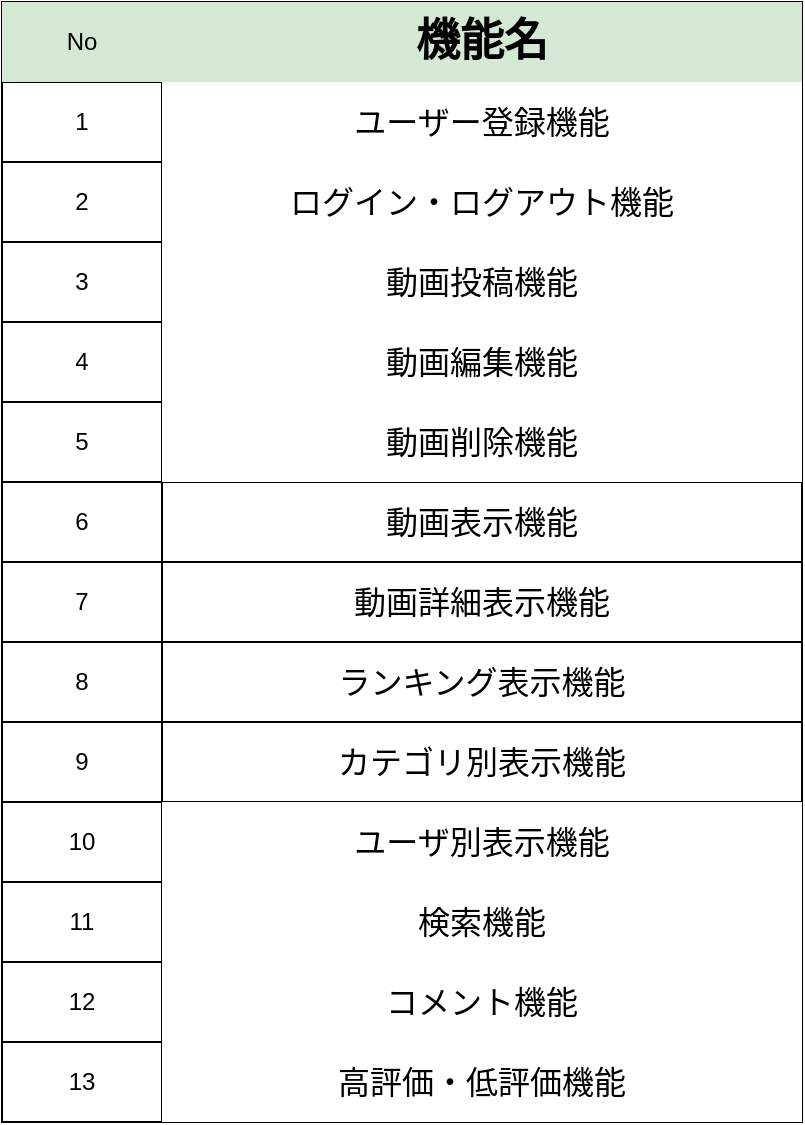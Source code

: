 <mxfile version="14.6.13" type="device"><diagram id="nCShBzx74wfkLRqqswHT" name="ページ1"><mxGraphModel dx="300" dy="633" grid="1" gridSize="10" guides="1" tooltips="1" connect="1" arrows="1" fold="1" page="1" pageScale="1" pageWidth="827" pageHeight="1169" math="0" shadow="0"><root><mxCell id="0"/><mxCell id="1" parent="0"/><mxCell id="_g7T9wQMeQFKSrtq72ws-67" value="" style="shape=table;html=1;whiteSpace=wrap;startSize=0;container=1;collapsible=0;childLayout=tableLayout;" parent="1" vertex="1"><mxGeometry x="120" width="400" height="560" as="geometry"/></mxCell><mxCell id="_g7T9wQMeQFKSrtq72ws-68" value="" style="shape=partialRectangle;html=1;whiteSpace=wrap;collapsible=0;dropTarget=0;pointerEvents=0;fillColor=none;top=0;left=0;bottom=0;right=0;points=[[0,0.5],[1,0.5]];portConstraint=eastwest;" parent="_g7T9wQMeQFKSrtq72ws-67" vertex="1"><mxGeometry width="400" height="40" as="geometry"/></mxCell><mxCell id="_g7T9wQMeQFKSrtq72ws-69" value="No" style="shape=partialRectangle;html=1;whiteSpace=wrap;connectable=0;overflow=hidden;fillColor=#d5e8d4;top=0;left=0;bottom=0;right=0;strokeColor=#82b366;" parent="_g7T9wQMeQFKSrtq72ws-68" vertex="1"><mxGeometry width="80" height="40" as="geometry"/></mxCell><mxCell id="_g7T9wQMeQFKSrtq72ws-70" value="&lt;b&gt;&lt;font style=&quot;font-size: 22px&quot;&gt;機能名&lt;/font&gt;&lt;/b&gt;" style="shape=partialRectangle;html=1;whiteSpace=wrap;connectable=0;overflow=hidden;fillColor=#d5e8d4;top=0;left=0;bottom=0;right=0;align=center;strokeColor=#82b366;" parent="_g7T9wQMeQFKSrtq72ws-68" vertex="1"><mxGeometry x="80" width="320" height="40" as="geometry"/></mxCell><mxCell id="_g7T9wQMeQFKSrtq72ws-71" value="" style="shape=partialRectangle;html=1;whiteSpace=wrap;collapsible=0;dropTarget=0;pointerEvents=0;fillColor=none;top=0;left=0;bottom=0;right=0;points=[[0,0.5],[1,0.5]];portConstraint=eastwest;" parent="_g7T9wQMeQFKSrtq72ws-67" vertex="1"><mxGeometry y="40" width="400" height="40" as="geometry"/></mxCell><mxCell id="_g7T9wQMeQFKSrtq72ws-72" value="1" style="shape=partialRectangle;html=1;whiteSpace=wrap;connectable=0;overflow=hidden;fillColor=none;top=0;left=0;bottom=0;right=0;" parent="_g7T9wQMeQFKSrtq72ws-71" vertex="1"><mxGeometry width="80" height="40" as="geometry"/></mxCell><mxCell id="_g7T9wQMeQFKSrtq72ws-73" value="&lt;font style=&quot;font-size: 16px&quot;&gt;ユーザー登録機能&lt;/font&gt;" style="shape=partialRectangle;html=1;whiteSpace=wrap;connectable=0;overflow=hidden;top=0;left=0;bottom=0;right=0;align=center;" parent="_g7T9wQMeQFKSrtq72ws-71" vertex="1"><mxGeometry x="80" width="320" height="40" as="geometry"/></mxCell><mxCell id="_g7T9wQMeQFKSrtq72ws-74" value="" style="shape=partialRectangle;html=1;whiteSpace=wrap;collapsible=0;dropTarget=0;pointerEvents=0;fillColor=none;top=0;left=0;bottom=0;right=0;points=[[0,0.5],[1,0.5]];portConstraint=eastwest;" parent="_g7T9wQMeQFKSrtq72ws-67" vertex="1"><mxGeometry y="80" width="400" height="40" as="geometry"/></mxCell><mxCell id="_g7T9wQMeQFKSrtq72ws-75" value="2" style="shape=partialRectangle;html=1;whiteSpace=wrap;connectable=0;overflow=hidden;fillColor=none;top=0;left=0;bottom=0;right=0;" parent="_g7T9wQMeQFKSrtq72ws-74" vertex="1"><mxGeometry width="80" height="40" as="geometry"/></mxCell><mxCell id="_g7T9wQMeQFKSrtq72ws-76" value="&lt;font style=&quot;font-size: 16px&quot;&gt;ログイン・ログアウト機能&lt;/font&gt;" style="shape=partialRectangle;html=1;whiteSpace=wrap;connectable=0;overflow=hidden;top=0;left=0;bottom=0;right=0;align=center;" parent="_g7T9wQMeQFKSrtq72ws-74" vertex="1"><mxGeometry x="80" width="320" height="40" as="geometry"/></mxCell><mxCell id="_g7T9wQMeQFKSrtq72ws-77" value="" style="shape=partialRectangle;html=1;whiteSpace=wrap;collapsible=0;dropTarget=0;pointerEvents=0;fillColor=none;top=0;left=0;bottom=0;right=0;points=[[0,0.5],[1,0.5]];portConstraint=eastwest;" parent="_g7T9wQMeQFKSrtq72ws-67" vertex="1"><mxGeometry y="120" width="400" height="40" as="geometry"/></mxCell><mxCell id="_g7T9wQMeQFKSrtq72ws-78" value="3" style="shape=partialRectangle;html=1;whiteSpace=wrap;connectable=0;overflow=hidden;fillColor=none;top=0;left=0;bottom=0;right=0;" parent="_g7T9wQMeQFKSrtq72ws-77" vertex="1"><mxGeometry width="80" height="40" as="geometry"/></mxCell><mxCell id="_g7T9wQMeQFKSrtq72ws-79" value="&lt;font style=&quot;font-size: 16px&quot;&gt;動画投稿機能&lt;/font&gt;" style="shape=partialRectangle;html=1;whiteSpace=wrap;connectable=0;overflow=hidden;top=0;left=0;bottom=0;right=0;align=center;" parent="_g7T9wQMeQFKSrtq72ws-77" vertex="1"><mxGeometry x="80" width="320" height="40" as="geometry"/></mxCell><mxCell id="_g7T9wQMeQFKSrtq72ws-80" value="" style="shape=partialRectangle;html=1;whiteSpace=wrap;collapsible=0;dropTarget=0;pointerEvents=0;fillColor=none;top=0;left=0;bottom=0;right=0;points=[[0,0.5],[1,0.5]];portConstraint=eastwest;" parent="_g7T9wQMeQFKSrtq72ws-67" vertex="1"><mxGeometry y="160" width="400" height="40" as="geometry"/></mxCell><mxCell id="_g7T9wQMeQFKSrtq72ws-81" value="4" style="shape=partialRectangle;html=1;whiteSpace=wrap;connectable=0;overflow=hidden;fillColor=none;top=0;left=0;bottom=0;right=0;" parent="_g7T9wQMeQFKSrtq72ws-80" vertex="1"><mxGeometry width="80" height="40" as="geometry"/></mxCell><mxCell id="_g7T9wQMeQFKSrtq72ws-82" value="&lt;font style=&quot;font-size: 16px&quot;&gt;動画編集機能&lt;/font&gt;" style="shape=partialRectangle;html=1;whiteSpace=wrap;connectable=0;overflow=hidden;top=0;left=0;bottom=0;right=0;align=center;" parent="_g7T9wQMeQFKSrtq72ws-80" vertex="1"><mxGeometry x="80" width="320" height="40" as="geometry"/></mxCell><mxCell id="_g7T9wQMeQFKSrtq72ws-83" value="" style="shape=partialRectangle;html=1;whiteSpace=wrap;collapsible=0;dropTarget=0;pointerEvents=0;fillColor=none;top=0;left=0;bottom=0;right=0;points=[[0,0.5],[1,0.5]];portConstraint=eastwest;" parent="_g7T9wQMeQFKSrtq72ws-67" vertex="1"><mxGeometry y="200" width="400" height="40" as="geometry"/></mxCell><mxCell id="_g7T9wQMeQFKSrtq72ws-84" value="5" style="shape=partialRectangle;html=1;whiteSpace=wrap;connectable=0;overflow=hidden;fillColor=none;top=0;left=0;bottom=0;right=0;" parent="_g7T9wQMeQFKSrtq72ws-83" vertex="1"><mxGeometry width="80" height="40" as="geometry"/></mxCell><mxCell id="_g7T9wQMeQFKSrtq72ws-85" value="&lt;font style=&quot;font-size: 16px&quot;&gt;動画削除機能&lt;/font&gt;" style="shape=partialRectangle;html=1;whiteSpace=wrap;connectable=0;overflow=hidden;top=0;left=0;bottom=0;right=0;align=center;" parent="_g7T9wQMeQFKSrtq72ws-83" vertex="1"><mxGeometry x="80" width="320" height="40" as="geometry"/></mxCell><mxCell id="6MZaQ2adXsvKDmQhda4Y-1" value="" style="shape=partialRectangle;html=1;whiteSpace=wrap;collapsible=0;dropTarget=0;pointerEvents=0;fillColor=none;top=0;left=0;bottom=0;right=0;points=[[0,0.5],[1,0.5]];portConstraint=eastwest;" parent="_g7T9wQMeQFKSrtq72ws-67" vertex="1"><mxGeometry y="240" width="400" height="40" as="geometry"/></mxCell><mxCell id="6MZaQ2adXsvKDmQhda4Y-2" value="6" style="shape=partialRectangle;html=1;whiteSpace=wrap;connectable=0;overflow=hidden;fillColor=none;top=0;left=0;bottom=0;right=0;" parent="6MZaQ2adXsvKDmQhda4Y-1" vertex="1"><mxGeometry width="80" height="40" as="geometry"/></mxCell><mxCell id="6MZaQ2adXsvKDmQhda4Y-3" value="&lt;font style=&quot;font-size: 16px&quot;&gt;動画表示機能&lt;/font&gt;" style="shape=partialRectangle;html=1;whiteSpace=wrap;connectable=0;overflow=hidden;fillColor=none;top=0;left=0;bottom=0;right=0;align=center;" parent="6MZaQ2adXsvKDmQhda4Y-1" vertex="1"><mxGeometry x="80" width="320" height="40" as="geometry"/></mxCell><mxCell id="0P0qXneg8ZrPag8Kr4Aq-1" value="" style="shape=partialRectangle;html=1;whiteSpace=wrap;collapsible=0;dropTarget=0;pointerEvents=0;fillColor=none;top=0;left=0;bottom=0;right=0;points=[[0,0.5],[1,0.5]];portConstraint=eastwest;" parent="_g7T9wQMeQFKSrtq72ws-67" vertex="1"><mxGeometry y="280" width="400" height="40" as="geometry"/></mxCell><mxCell id="0P0qXneg8ZrPag8Kr4Aq-2" value="7" style="shape=partialRectangle;html=1;whiteSpace=wrap;connectable=0;overflow=hidden;fillColor=none;top=0;left=0;bottom=0;right=0;" parent="0P0qXneg8ZrPag8Kr4Aq-1" vertex="1"><mxGeometry width="80" height="40" as="geometry"/></mxCell><mxCell id="0P0qXneg8ZrPag8Kr4Aq-3" value="&lt;font style=&quot;font-size: 16px&quot;&gt;動画詳細表示機能&lt;/font&gt;" style="shape=partialRectangle;html=1;whiteSpace=wrap;connectable=0;overflow=hidden;fillColor=none;top=0;left=0;bottom=0;right=0;align=center;" parent="0P0qXneg8ZrPag8Kr4Aq-1" vertex="1"><mxGeometry x="80" width="320" height="40" as="geometry"/></mxCell><mxCell id="0LtZW068df4snd9kHztr-1" value="" style="shape=partialRectangle;html=1;whiteSpace=wrap;collapsible=0;dropTarget=0;pointerEvents=0;fillColor=none;top=0;left=0;bottom=0;right=0;points=[[0,0.5],[1,0.5]];portConstraint=eastwest;" vertex="1" parent="_g7T9wQMeQFKSrtq72ws-67"><mxGeometry y="320" width="400" height="40" as="geometry"/></mxCell><mxCell id="0LtZW068df4snd9kHztr-2" value="8" style="shape=partialRectangle;html=1;whiteSpace=wrap;connectable=0;overflow=hidden;fillColor=none;top=0;left=0;bottom=0;right=0;" vertex="1" parent="0LtZW068df4snd9kHztr-1"><mxGeometry width="80" height="40" as="geometry"/></mxCell><mxCell id="0LtZW068df4snd9kHztr-3" value="&lt;font style=&quot;font-size: 16px&quot;&gt;ランキング表示機能&lt;/font&gt;" style="shape=partialRectangle;html=1;whiteSpace=wrap;connectable=0;overflow=hidden;fillColor=none;top=0;left=0;bottom=0;right=0;align=center;" vertex="1" parent="0LtZW068df4snd9kHztr-1"><mxGeometry x="80" width="320" height="40" as="geometry"/></mxCell><mxCell id="_g7T9wQMeQFKSrtq72ws-86" value="" style="shape=partialRectangle;html=1;whiteSpace=wrap;collapsible=0;dropTarget=0;pointerEvents=0;fillColor=none;top=0;left=0;bottom=0;right=0;points=[[0,0.5],[1,0.5]];portConstraint=eastwest;" parent="_g7T9wQMeQFKSrtq72ws-67" vertex="1"><mxGeometry y="360" width="400" height="40" as="geometry"/></mxCell><mxCell id="_g7T9wQMeQFKSrtq72ws-87" value="9" style="shape=partialRectangle;html=1;whiteSpace=wrap;connectable=0;overflow=hidden;fillColor=none;top=0;left=0;bottom=0;right=0;" parent="_g7T9wQMeQFKSrtq72ws-86" vertex="1"><mxGeometry width="80" height="40" as="geometry"/></mxCell><mxCell id="_g7T9wQMeQFKSrtq72ws-88" value="&lt;font style=&quot;font-size: 16px&quot;&gt;カテゴリ別表示機能&lt;/font&gt;" style="shape=partialRectangle;html=1;whiteSpace=wrap;connectable=0;overflow=hidden;fillColor=none;top=0;left=0;bottom=0;right=0;align=center;" parent="_g7T9wQMeQFKSrtq72ws-86" vertex="1"><mxGeometry x="80" width="320" height="40" as="geometry"/></mxCell><mxCell id="0P0qXneg8ZrPag8Kr4Aq-4" value="" style="shape=partialRectangle;html=1;whiteSpace=wrap;collapsible=0;dropTarget=0;pointerEvents=0;fillColor=none;top=0;left=0;bottom=0;right=0;points=[[0,0.5],[1,0.5]];portConstraint=eastwest;" parent="_g7T9wQMeQFKSrtq72ws-67" vertex="1"><mxGeometry y="400" width="400" height="40" as="geometry"/></mxCell><mxCell id="0P0qXneg8ZrPag8Kr4Aq-5" value="10" style="shape=partialRectangle;html=1;whiteSpace=wrap;connectable=0;overflow=hidden;fillColor=none;top=0;left=0;bottom=0;right=0;" parent="0P0qXneg8ZrPag8Kr4Aq-4" vertex="1"><mxGeometry width="80" height="40" as="geometry"/></mxCell><mxCell id="0P0qXneg8ZrPag8Kr4Aq-6" value="&lt;font style=&quot;font-size: 16px&quot;&gt;ユーザ別表示機能&lt;/font&gt;" style="shape=partialRectangle;html=1;whiteSpace=wrap;connectable=0;overflow=hidden;top=0;left=0;bottom=0;right=0;align=center;" parent="0P0qXneg8ZrPag8Kr4Aq-4" vertex="1"><mxGeometry x="80" width="320" height="40" as="geometry"/></mxCell><mxCell id="_g7T9wQMeQFKSrtq72ws-89" value="" style="shape=partialRectangle;html=1;whiteSpace=wrap;collapsible=0;dropTarget=0;pointerEvents=0;fillColor=none;top=0;left=0;bottom=0;right=0;points=[[0,0.5],[1,0.5]];portConstraint=eastwest;" parent="_g7T9wQMeQFKSrtq72ws-67" vertex="1"><mxGeometry y="440" width="400" height="40" as="geometry"/></mxCell><mxCell id="_g7T9wQMeQFKSrtq72ws-90" value="11" style="shape=partialRectangle;html=1;whiteSpace=wrap;connectable=0;overflow=hidden;fillColor=none;top=0;left=0;bottom=0;right=0;" parent="_g7T9wQMeQFKSrtq72ws-89" vertex="1"><mxGeometry width="80" height="40" as="geometry"/></mxCell><mxCell id="_g7T9wQMeQFKSrtq72ws-91" value="&lt;span style=&quot;font-size: 16px&quot;&gt;検索機能&lt;/span&gt;" style="shape=partialRectangle;html=1;whiteSpace=wrap;connectable=0;overflow=hidden;top=0;left=0;bottom=0;right=0;align=center;" parent="_g7T9wQMeQFKSrtq72ws-89" vertex="1"><mxGeometry x="80" width="320" height="40" as="geometry"/></mxCell><mxCell id="_g7T9wQMeQFKSrtq72ws-92" value="" style="shape=partialRectangle;html=1;whiteSpace=wrap;collapsible=0;dropTarget=0;pointerEvents=0;fillColor=none;top=0;left=0;bottom=0;right=0;points=[[0,0.5],[1,0.5]];portConstraint=eastwest;" parent="_g7T9wQMeQFKSrtq72ws-67" vertex="1"><mxGeometry y="480" width="400" height="40" as="geometry"/></mxCell><mxCell id="_g7T9wQMeQFKSrtq72ws-93" value="12" style="shape=partialRectangle;html=1;whiteSpace=wrap;connectable=0;overflow=hidden;fillColor=none;top=0;left=0;bottom=0;right=0;" parent="_g7T9wQMeQFKSrtq72ws-92" vertex="1"><mxGeometry width="80" height="40" as="geometry"/></mxCell><mxCell id="_g7T9wQMeQFKSrtq72ws-94" value="&lt;font style=&quot;font-size: 16px&quot;&gt;コメント機能&lt;/font&gt;" style="shape=partialRectangle;html=1;whiteSpace=wrap;connectable=0;overflow=hidden;top=0;left=0;bottom=0;right=0;align=center;" parent="_g7T9wQMeQFKSrtq72ws-92" vertex="1"><mxGeometry x="80" width="320" height="40" as="geometry"/></mxCell><mxCell id="_g7T9wQMeQFKSrtq72ws-95" value="" style="shape=partialRectangle;html=1;whiteSpace=wrap;collapsible=0;dropTarget=0;pointerEvents=0;fillColor=none;top=0;left=0;bottom=0;right=0;points=[[0,0.5],[1,0.5]];portConstraint=eastwest;" parent="_g7T9wQMeQFKSrtq72ws-67" vertex="1"><mxGeometry y="520" width="400" height="40" as="geometry"/></mxCell><mxCell id="_g7T9wQMeQFKSrtq72ws-96" value="13" style="shape=partialRectangle;html=1;whiteSpace=wrap;connectable=0;overflow=hidden;fillColor=none;top=0;left=0;bottom=0;right=0;" parent="_g7T9wQMeQFKSrtq72ws-95" vertex="1"><mxGeometry width="80" height="40" as="geometry"/></mxCell><mxCell id="_g7T9wQMeQFKSrtq72ws-97" value="&lt;font style=&quot;font-size: 16px&quot;&gt;高評価・低評価機能&lt;/font&gt;" style="shape=partialRectangle;html=1;whiteSpace=wrap;connectable=0;overflow=hidden;top=0;left=0;bottom=0;right=0;align=center;" parent="_g7T9wQMeQFKSrtq72ws-95" vertex="1"><mxGeometry x="80" width="320" height="40" as="geometry"/></mxCell></root></mxGraphModel></diagram></mxfile>